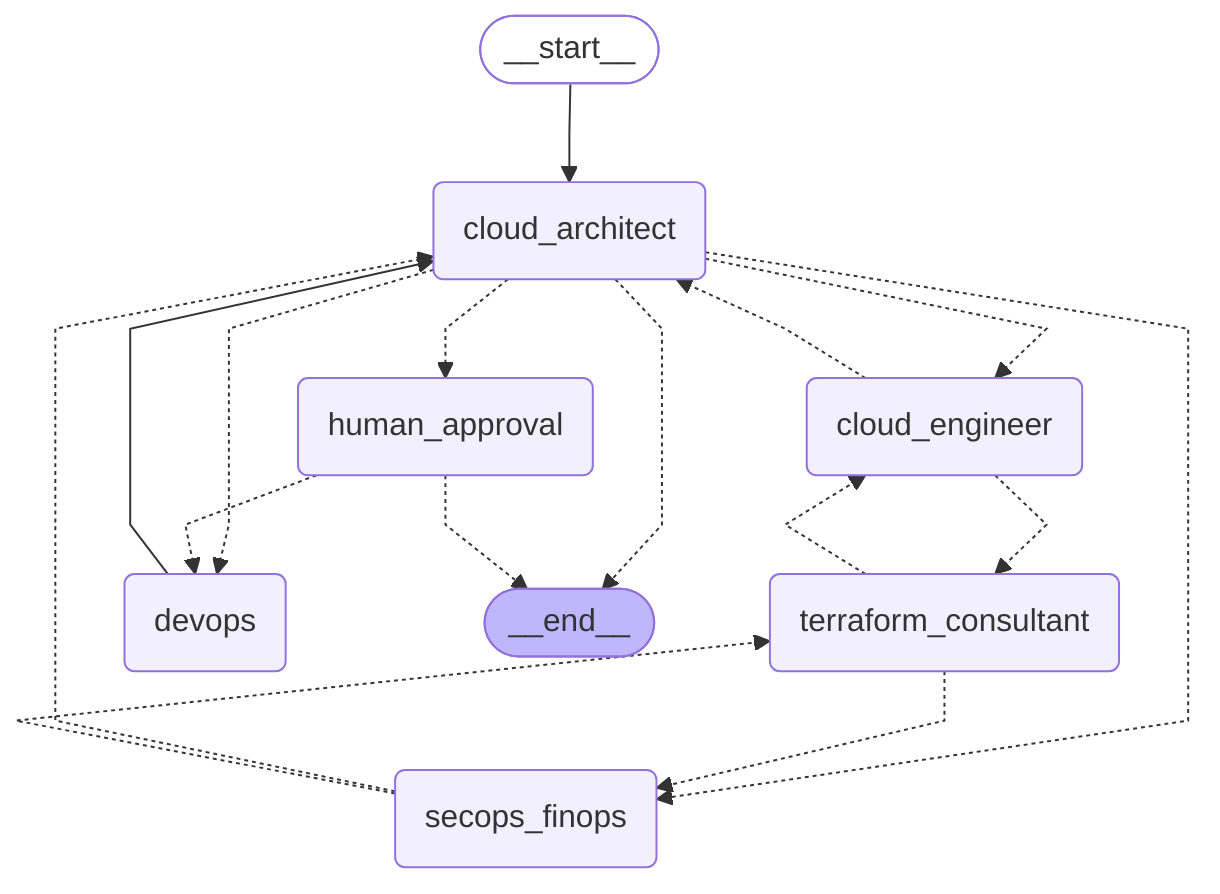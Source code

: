 ---
config:
  flowchart:
    curve: linear
---
graph TD;
	__start__([<p>__start__</p>]):::first
	cloud_architect(cloud_architect)
	cloud_engineer(cloud_engineer)
	terraform_consultant(terraform_consultant)
	secops_finops(secops_finops)
	devops(devops)
	human_approval(human_approval)
	__end__([<p>__end__</p>]):::last
	__start__ --> cloud_architect;
	cloud_architect -.-> __end__;
	cloud_architect -.-> cloud_engineer;
	cloud_architect -.-> devops;
	cloud_architect -.-> human_approval;
	cloud_architect -.-> secops_finops;
	cloud_engineer -.-> cloud_architect;
	cloud_engineer -.-> terraform_consultant;
	devops --> cloud_architect;
	human_approval -.-> __end__;
	human_approval -.-> devops;
	secops_finops -.-> cloud_architect;
	secops_finops -.-> terraform_consultant;
	terraform_consultant -.-> cloud_engineer;
	terraform_consultant -.-> secops_finops;
	classDef default fill:#f2f0ff,line-height:1.2
	classDef first fill-opacity:0
	classDef last fill:#bfb6fc